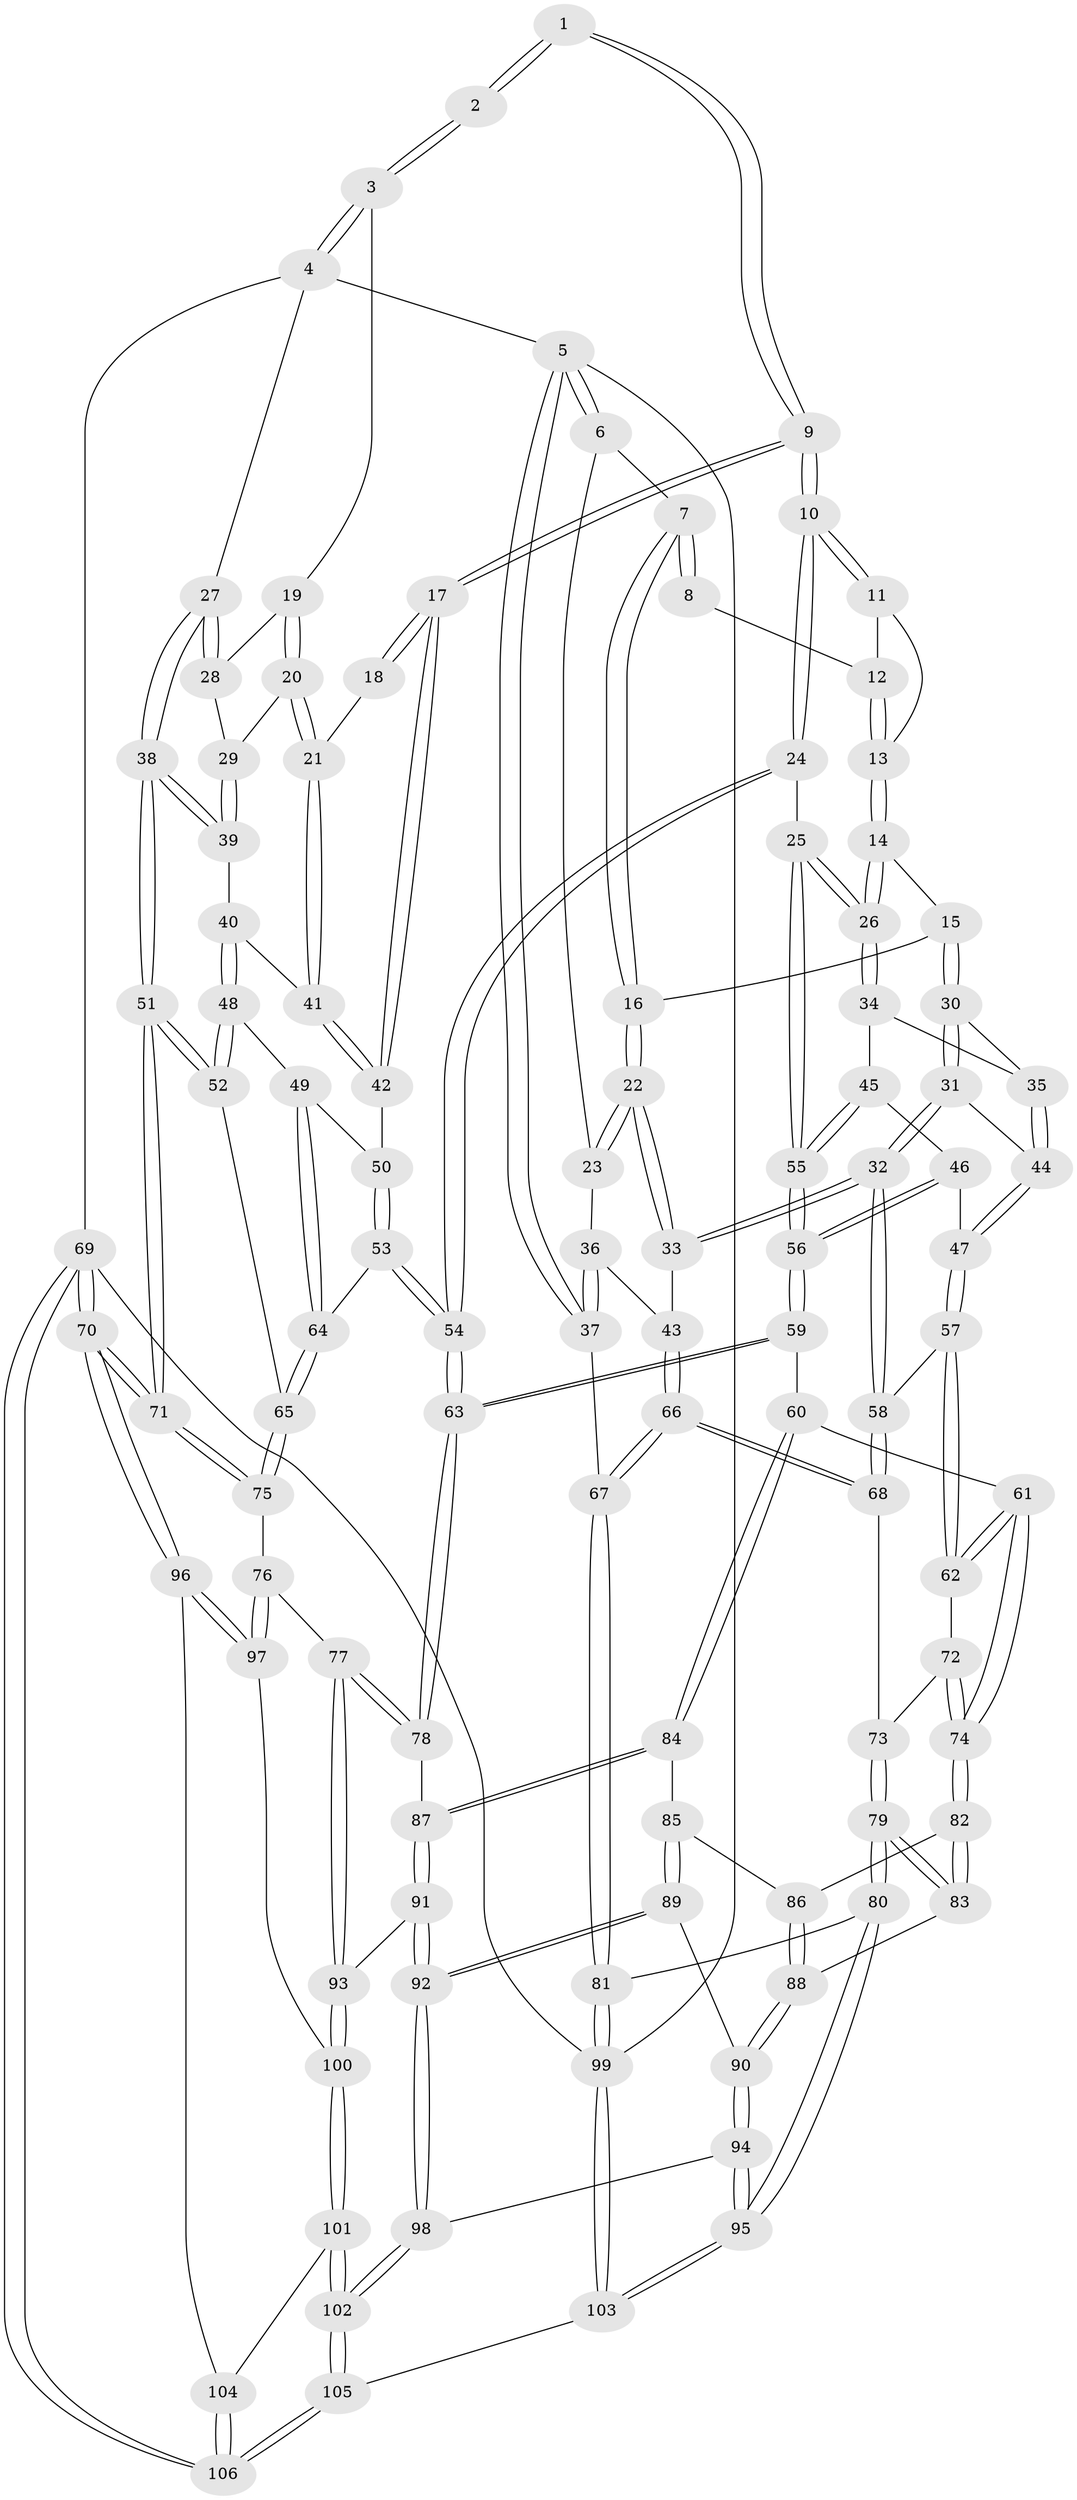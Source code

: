 // coarse degree distribution, {2: 0.05660377358490566, 3: 0.2641509433962264, 4: 0.6037735849056604, 5: 0.07547169811320754}
// Generated by graph-tools (version 1.1) at 2025/38/03/04/25 23:38:36]
// undirected, 106 vertices, 262 edges
graph export_dot {
  node [color=gray90,style=filled];
  1 [pos="+0.7783179844272798+0"];
  2 [pos="+0.9775380500801263+0"];
  3 [pos="+1+0"];
  4 [pos="+1+0"];
  5 [pos="+0+0"];
  6 [pos="+0+0"];
  7 [pos="+0.3468886843834991+0"];
  8 [pos="+0.5571639665418092+0"];
  9 [pos="+0.6889616015900409+0.17800446275884094"];
  10 [pos="+0.6800337551271652+0.18070490411006535"];
  11 [pos="+0.6108034644419229+0.018000160155586326"];
  12 [pos="+0.5912951733314918+0"];
  13 [pos="+0.5321388888636336+0.08861262543641577"];
  14 [pos="+0.505769840585849+0.12678680994433136"];
  15 [pos="+0.4219285387430395+0.08926194001075366"];
  16 [pos="+0.34956528992422325+0"];
  17 [pos="+0.71663942305777+0.17753564918823397"];
  18 [pos="+0.8906811501205815+0"];
  19 [pos="+1+0"];
  20 [pos="+0.8856686667949585+0.15895503202282626"];
  21 [pos="+0.8469917168030796+0.16459976864271675"];
  22 [pos="+0.21355242371881428+0.18005595009851616"];
  23 [pos="+0.108313541977868+0.12607015518313472"];
  24 [pos="+0.6478680621012441+0.20582422806617845"];
  25 [pos="+0.633096956165464+0.20654522922178833"];
  26 [pos="+0.6039074567382648+0.19962413469802875"];
  27 [pos="+1+0"];
  28 [pos="+0.9512598625959847+0.13983029129020497"];
  29 [pos="+0.9353009433859019+0.16753451262546873"];
  30 [pos="+0.41303908966916886+0.17372524571123502"];
  31 [pos="+0.38205658495817374+0.26182544462430607"];
  32 [pos="+0.26360901816670945+0.2984325449415756"];
  33 [pos="+0.2196486554776378+0.26215916917153065"];
  34 [pos="+0.5064874990217081+0.24630759916175413"];
  35 [pos="+0.49140209669096+0.24803087117234032"];
  36 [pos="+0+0.19240138260475687"];
  37 [pos="+0+0.20892445021693887"];
  38 [pos="+1+0.2696702034867268"];
  39 [pos="+0.9777541935324268+0.19782866356050488"];
  40 [pos="+0.912075131222664+0.2627884460286016"];
  41 [pos="+0.8266448576405743+0.17842169732218138"];
  42 [pos="+0.77687663057136+0.19171966871610424"];
  43 [pos="+0.13584371781888488+0.3056783340983136"];
  44 [pos="+0.4199626454647615+0.27945685284879346"];
  45 [pos="+0.49329642177591176+0.3113093577151634"];
  46 [pos="+0.4666830415472013+0.3154861405057397"];
  47 [pos="+0.4320130949326343+0.3040312398504363"];
  48 [pos="+0.925381869001247+0.3288117654450216"];
  49 [pos="+0.8528787436501057+0.33336546928571487"];
  50 [pos="+0.7924435317578286+0.23038015070334467"];
  51 [pos="+1+0.46709243728919386"];
  52 [pos="+1+0.4621073506806382"];
  53 [pos="+0.7527772573030835+0.4444519836330694"];
  54 [pos="+0.69584627583273+0.4446737727711867"];
  55 [pos="+0.5314799705256598+0.35161646391003665"];
  56 [pos="+0.5124003565024966+0.4484343687851978"];
  57 [pos="+0.42544661554613866+0.42135538351026364"];
  58 [pos="+0.2838856025316395+0.3604632358809897"];
  59 [pos="+0.51028581028753+0.46818243464395776"];
  60 [pos="+0.5014074293810469+0.4713463182530004"];
  61 [pos="+0.49767098051248276+0.47084851165402414"];
  62 [pos="+0.42991181282741314+0.4257643009707243"];
  63 [pos="+0.6479922989945509+0.4835540313683983"];
  64 [pos="+0.7630821978498276+0.4454664512560189"];
  65 [pos="+0.8292470131424525+0.4876624189952742"];
  66 [pos="+0+0.4845319518407818"];
  67 [pos="+0+0.5402452024661503"];
  68 [pos="+0.24952768245721904+0.46610218467534037"];
  69 [pos="+1+1"];
  70 [pos="+1+0.8334715227815509"];
  71 [pos="+1+0.7359908143060042"];
  72 [pos="+0.3130233320078588+0.5007444214726131"];
  73 [pos="+0.26019178649349084+0.48857213005394384"];
  74 [pos="+0.3840521977297144+0.5482273944617136"];
  75 [pos="+0.8280538696723582+0.6830625928638447"];
  76 [pos="+0.7926108640350771+0.6986793182645376"];
  77 [pos="+0.7545057893378608+0.710898244672429"];
  78 [pos="+0.6556794975979223+0.5482535375334661"];
  79 [pos="+0.24207718564074704+0.6494308220606991"];
  80 [pos="+0.20704814352261122+0.6668435195135759"];
  81 [pos="+0+0.5697486610947076"];
  82 [pos="+0.3677349872776212+0.5926567666398462"];
  83 [pos="+0.2619958774708148+0.6515521915903404"];
  84 [pos="+0.48957098325148+0.6432664134695302"];
  85 [pos="+0.4618850136636251+0.6590797816020596"];
  86 [pos="+0.44377230466164824+0.6520717381490946"];
  87 [pos="+0.5570882699536798+0.6709608711473919"];
  88 [pos="+0.31899996698020194+0.6933176273143963"];
  89 [pos="+0.445892319677968+0.7141969851450422"];
  90 [pos="+0.37753102175582215+0.7655832549098881"];
  91 [pos="+0.5681814760827825+0.691753070752508"];
  92 [pos="+0.5392535115864748+0.8051382757223889"];
  93 [pos="+0.7415654292455054+0.7281623355416842"];
  94 [pos="+0.3756327092340475+0.7947581143688557"];
  95 [pos="+0.21250222904635502+0.963501806763099"];
  96 [pos="+0.9977924266185819+0.8752258735795975"];
  97 [pos="+0.87298297155351+0.8448671121896792"];
  98 [pos="+0.5511473298397809+0.8777690981409084"];
  99 [pos="+0+1"];
  100 [pos="+0.7027842910625967+0.8601781701282686"];
  101 [pos="+0.6590694467676741+0.9407494334783141"];
  102 [pos="+0.6153308350981658+0.9830869220907636"];
  103 [pos="+0.1134211894942679+1"];
  104 [pos="+0.8423910242218196+0.9376531095935879"];
  105 [pos="+0.5807868597686368+1"];
  106 [pos="+1+1"];
  1 -- 2;
  1 -- 2;
  1 -- 9;
  1 -- 9;
  2 -- 3;
  2 -- 3;
  3 -- 4;
  3 -- 4;
  3 -- 19;
  4 -- 5;
  4 -- 27;
  4 -- 69;
  5 -- 6;
  5 -- 6;
  5 -- 37;
  5 -- 37;
  5 -- 99;
  6 -- 7;
  6 -- 23;
  7 -- 8;
  7 -- 8;
  7 -- 16;
  7 -- 16;
  8 -- 12;
  9 -- 10;
  9 -- 10;
  9 -- 17;
  9 -- 17;
  10 -- 11;
  10 -- 11;
  10 -- 24;
  10 -- 24;
  11 -- 12;
  11 -- 13;
  12 -- 13;
  12 -- 13;
  13 -- 14;
  13 -- 14;
  14 -- 15;
  14 -- 26;
  14 -- 26;
  15 -- 16;
  15 -- 30;
  15 -- 30;
  16 -- 22;
  16 -- 22;
  17 -- 18;
  17 -- 18;
  17 -- 42;
  17 -- 42;
  18 -- 21;
  19 -- 20;
  19 -- 20;
  19 -- 28;
  20 -- 21;
  20 -- 21;
  20 -- 29;
  21 -- 41;
  21 -- 41;
  22 -- 23;
  22 -- 23;
  22 -- 33;
  22 -- 33;
  23 -- 36;
  24 -- 25;
  24 -- 54;
  24 -- 54;
  25 -- 26;
  25 -- 26;
  25 -- 55;
  25 -- 55;
  26 -- 34;
  26 -- 34;
  27 -- 28;
  27 -- 28;
  27 -- 38;
  27 -- 38;
  28 -- 29;
  29 -- 39;
  29 -- 39;
  30 -- 31;
  30 -- 31;
  30 -- 35;
  31 -- 32;
  31 -- 32;
  31 -- 44;
  32 -- 33;
  32 -- 33;
  32 -- 58;
  32 -- 58;
  33 -- 43;
  34 -- 35;
  34 -- 45;
  35 -- 44;
  35 -- 44;
  36 -- 37;
  36 -- 37;
  36 -- 43;
  37 -- 67;
  38 -- 39;
  38 -- 39;
  38 -- 51;
  38 -- 51;
  39 -- 40;
  40 -- 41;
  40 -- 48;
  40 -- 48;
  41 -- 42;
  41 -- 42;
  42 -- 50;
  43 -- 66;
  43 -- 66;
  44 -- 47;
  44 -- 47;
  45 -- 46;
  45 -- 55;
  45 -- 55;
  46 -- 47;
  46 -- 56;
  46 -- 56;
  47 -- 57;
  47 -- 57;
  48 -- 49;
  48 -- 52;
  48 -- 52;
  49 -- 50;
  49 -- 64;
  49 -- 64;
  50 -- 53;
  50 -- 53;
  51 -- 52;
  51 -- 52;
  51 -- 71;
  51 -- 71;
  52 -- 65;
  53 -- 54;
  53 -- 54;
  53 -- 64;
  54 -- 63;
  54 -- 63;
  55 -- 56;
  55 -- 56;
  56 -- 59;
  56 -- 59;
  57 -- 58;
  57 -- 62;
  57 -- 62;
  58 -- 68;
  58 -- 68;
  59 -- 60;
  59 -- 63;
  59 -- 63;
  60 -- 61;
  60 -- 84;
  60 -- 84;
  61 -- 62;
  61 -- 62;
  61 -- 74;
  61 -- 74;
  62 -- 72;
  63 -- 78;
  63 -- 78;
  64 -- 65;
  64 -- 65;
  65 -- 75;
  65 -- 75;
  66 -- 67;
  66 -- 67;
  66 -- 68;
  66 -- 68;
  67 -- 81;
  67 -- 81;
  68 -- 73;
  69 -- 70;
  69 -- 70;
  69 -- 106;
  69 -- 106;
  69 -- 99;
  70 -- 71;
  70 -- 71;
  70 -- 96;
  70 -- 96;
  71 -- 75;
  71 -- 75;
  72 -- 73;
  72 -- 74;
  72 -- 74;
  73 -- 79;
  73 -- 79;
  74 -- 82;
  74 -- 82;
  75 -- 76;
  76 -- 77;
  76 -- 97;
  76 -- 97;
  77 -- 78;
  77 -- 78;
  77 -- 93;
  77 -- 93;
  78 -- 87;
  79 -- 80;
  79 -- 80;
  79 -- 83;
  79 -- 83;
  80 -- 81;
  80 -- 95;
  80 -- 95;
  81 -- 99;
  81 -- 99;
  82 -- 83;
  82 -- 83;
  82 -- 86;
  83 -- 88;
  84 -- 85;
  84 -- 87;
  84 -- 87;
  85 -- 86;
  85 -- 89;
  85 -- 89;
  86 -- 88;
  86 -- 88;
  87 -- 91;
  87 -- 91;
  88 -- 90;
  88 -- 90;
  89 -- 90;
  89 -- 92;
  89 -- 92;
  90 -- 94;
  90 -- 94;
  91 -- 92;
  91 -- 92;
  91 -- 93;
  92 -- 98;
  92 -- 98;
  93 -- 100;
  93 -- 100;
  94 -- 95;
  94 -- 95;
  94 -- 98;
  95 -- 103;
  95 -- 103;
  96 -- 97;
  96 -- 97;
  96 -- 104;
  97 -- 100;
  98 -- 102;
  98 -- 102;
  99 -- 103;
  99 -- 103;
  100 -- 101;
  100 -- 101;
  101 -- 102;
  101 -- 102;
  101 -- 104;
  102 -- 105;
  102 -- 105;
  103 -- 105;
  104 -- 106;
  104 -- 106;
  105 -- 106;
  105 -- 106;
}
